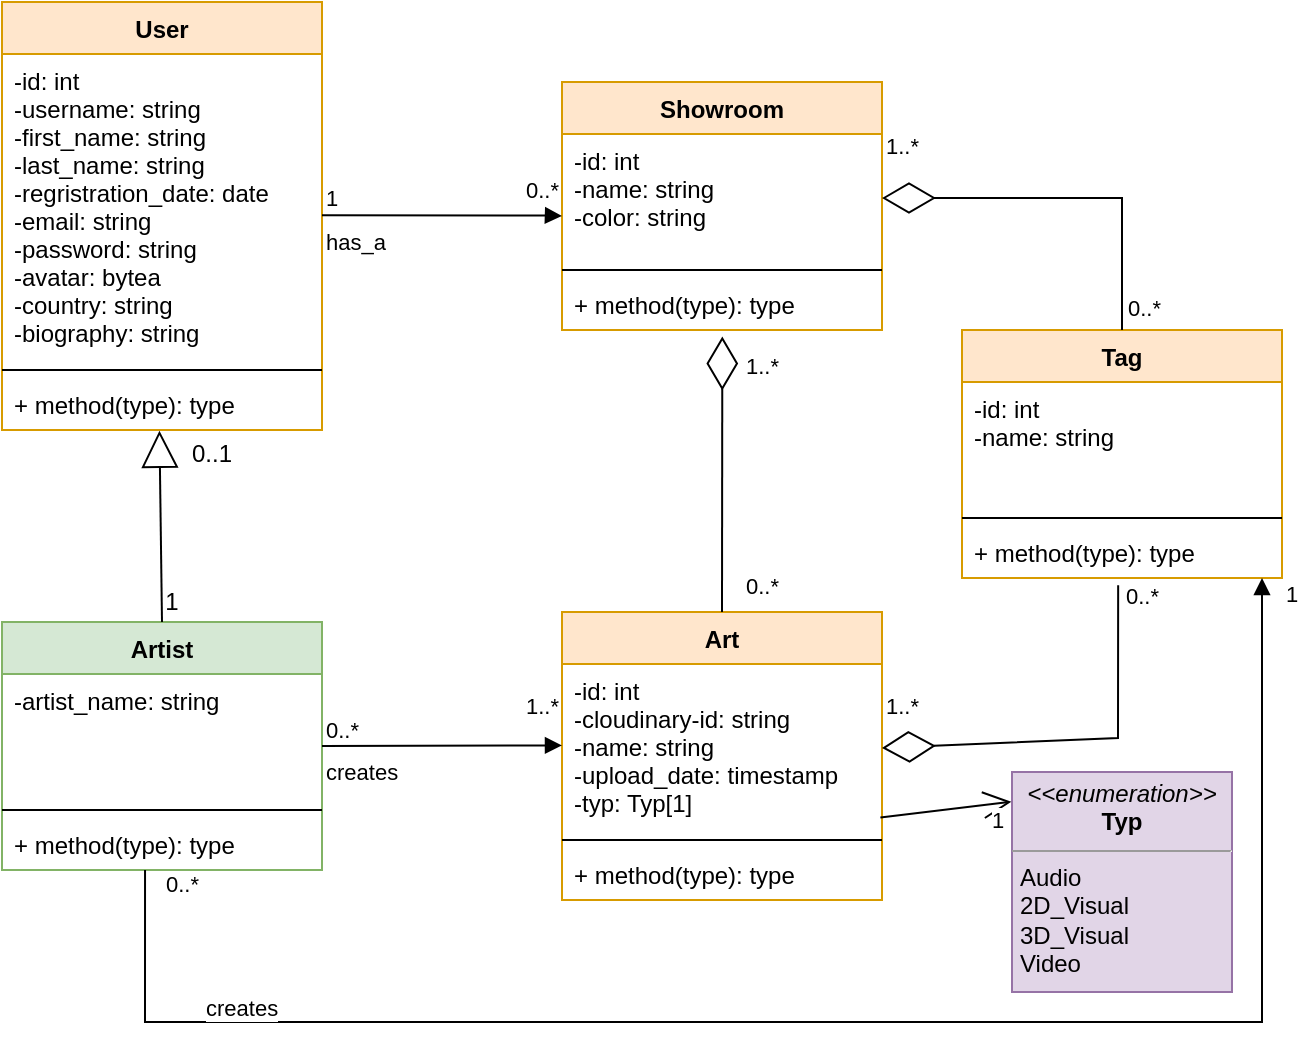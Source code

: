 <mxfile version="15.8.5" type="device"><diagram id="lXlhnuPaVK8OzuQIuYaO" name="Page-1"><mxGraphModel dx="1102" dy="620" grid="1" gridSize="10" guides="1" tooltips="1" connect="1" arrows="1" fold="1" page="1" pageScale="1" pageWidth="827" pageHeight="1169" math="0" shadow="0"><root><mxCell id="0"/><mxCell id="1" parent="0"/><mxCell id="ckCnOFgn9SmFcDW9T2eo-1" value="Art" style="swimlane;fontStyle=1;align=center;verticalAlign=top;childLayout=stackLayout;horizontal=1;startSize=26;horizontalStack=0;resizeParent=1;resizeParentMax=0;resizeLast=0;collapsible=1;marginBottom=0;fillColor=#ffe6cc;strokeColor=#d79b00;" parent="1" vertex="1"><mxGeometry x="430" y="505" width="160" height="144" as="geometry"/></mxCell><mxCell id="ckCnOFgn9SmFcDW9T2eo-2" value="-id: int&#10;-cloudinary-id: string&#10;-name: string&#10;-upload_date: timestamp&#10;-typ: Typ[1]" style="text;strokeColor=none;fillColor=none;align=left;verticalAlign=top;spacingLeft=4;spacingRight=4;overflow=hidden;rotatable=0;points=[[0,0.5],[1,0.5]];portConstraint=eastwest;" parent="ckCnOFgn9SmFcDW9T2eo-1" vertex="1"><mxGeometry y="26" width="160" height="84" as="geometry"/></mxCell><mxCell id="ckCnOFgn9SmFcDW9T2eo-3" value="" style="line;strokeWidth=1;fillColor=none;align=left;verticalAlign=middle;spacingTop=-1;spacingLeft=3;spacingRight=3;rotatable=0;labelPosition=right;points=[];portConstraint=eastwest;" parent="ckCnOFgn9SmFcDW9T2eo-1" vertex="1"><mxGeometry y="110" width="160" height="8" as="geometry"/></mxCell><mxCell id="ckCnOFgn9SmFcDW9T2eo-4" value="+ method(type): type" style="text;strokeColor=none;fillColor=none;align=left;verticalAlign=top;spacingLeft=4;spacingRight=4;overflow=hidden;rotatable=0;points=[[0,0.5],[1,0.5]];portConstraint=eastwest;" parent="ckCnOFgn9SmFcDW9T2eo-1" vertex="1"><mxGeometry y="118" width="160" height="26" as="geometry"/></mxCell><mxCell id="ckCnOFgn9SmFcDW9T2eo-9" value="Showroom" style="swimlane;fontStyle=1;align=center;verticalAlign=top;childLayout=stackLayout;horizontal=1;startSize=26;horizontalStack=0;resizeParent=1;resizeParentMax=0;resizeLast=0;collapsible=1;marginBottom=0;fillColor=#ffe6cc;strokeColor=#d79b00;" parent="1" vertex="1"><mxGeometry x="430" y="240" width="160" height="124" as="geometry"/></mxCell><mxCell id="ckCnOFgn9SmFcDW9T2eo-10" value="-id: int&#10;-name: string&#10;-color: string" style="text;strokeColor=none;fillColor=none;align=left;verticalAlign=top;spacingLeft=4;spacingRight=4;overflow=hidden;rotatable=0;points=[[0,0.5],[1,0.5]];portConstraint=eastwest;" parent="ckCnOFgn9SmFcDW9T2eo-9" vertex="1"><mxGeometry y="26" width="160" height="64" as="geometry"/></mxCell><mxCell id="ckCnOFgn9SmFcDW9T2eo-11" value="" style="line;strokeWidth=1;fillColor=none;align=left;verticalAlign=middle;spacingTop=-1;spacingLeft=3;spacingRight=3;rotatable=0;labelPosition=right;points=[];portConstraint=eastwest;" parent="ckCnOFgn9SmFcDW9T2eo-9" vertex="1"><mxGeometry y="90" width="160" height="8" as="geometry"/></mxCell><mxCell id="ckCnOFgn9SmFcDW9T2eo-12" value="+ method(type): type" style="text;strokeColor=none;fillColor=none;align=left;verticalAlign=top;spacingLeft=4;spacingRight=4;overflow=hidden;rotatable=0;points=[[0,0.5],[1,0.5]];portConstraint=eastwest;" parent="ckCnOFgn9SmFcDW9T2eo-9" vertex="1"><mxGeometry y="98" width="160" height="26" as="geometry"/></mxCell><mxCell id="ckCnOFgn9SmFcDW9T2eo-13" value="Tag" style="swimlane;fontStyle=1;align=center;verticalAlign=top;childLayout=stackLayout;horizontal=1;startSize=26;horizontalStack=0;resizeParent=1;resizeParentMax=0;resizeLast=0;collapsible=1;marginBottom=0;fillColor=#ffe6cc;strokeColor=#d79b00;" parent="1" vertex="1"><mxGeometry x="630" y="364" width="160" height="124" as="geometry"/></mxCell><mxCell id="ckCnOFgn9SmFcDW9T2eo-14" value="-id: int&#10;-name: string&#10;" style="text;strokeColor=none;fillColor=none;align=left;verticalAlign=top;spacingLeft=4;spacingRight=4;overflow=hidden;rotatable=0;points=[[0,0.5],[1,0.5]];portConstraint=eastwest;" parent="ckCnOFgn9SmFcDW9T2eo-13" vertex="1"><mxGeometry y="26" width="160" height="64" as="geometry"/></mxCell><mxCell id="ckCnOFgn9SmFcDW9T2eo-15" value="" style="line;strokeWidth=1;fillColor=none;align=left;verticalAlign=middle;spacingTop=-1;spacingLeft=3;spacingRight=3;rotatable=0;labelPosition=right;points=[];portConstraint=eastwest;" parent="ckCnOFgn9SmFcDW9T2eo-13" vertex="1"><mxGeometry y="90" width="160" height="8" as="geometry"/></mxCell><mxCell id="ckCnOFgn9SmFcDW9T2eo-16" value="+ method(type): type" style="text;strokeColor=none;fillColor=none;align=left;verticalAlign=top;spacingLeft=4;spacingRight=4;overflow=hidden;rotatable=0;points=[[0,0.5],[1,0.5]];portConstraint=eastwest;" parent="ckCnOFgn9SmFcDW9T2eo-13" vertex="1"><mxGeometry y="98" width="160" height="26" as="geometry"/></mxCell><mxCell id="ckCnOFgn9SmFcDW9T2eo-17" value="Artist" style="swimlane;fontStyle=1;align=center;verticalAlign=top;childLayout=stackLayout;horizontal=1;startSize=26;horizontalStack=0;resizeParent=1;resizeParentMax=0;resizeLast=0;collapsible=1;marginBottom=0;fillColor=#d5e8d4;strokeColor=#82b366;" parent="1" vertex="1"><mxGeometry x="150" y="510" width="160" height="124" as="geometry"/></mxCell><mxCell id="ckCnOFgn9SmFcDW9T2eo-18" value="-artist_name: string" style="text;strokeColor=none;fillColor=none;align=left;verticalAlign=top;spacingLeft=4;spacingRight=4;overflow=hidden;rotatable=0;points=[[0,0.5],[1,0.5]];portConstraint=eastwest;" parent="ckCnOFgn9SmFcDW9T2eo-17" vertex="1"><mxGeometry y="26" width="160" height="64" as="geometry"/></mxCell><mxCell id="ckCnOFgn9SmFcDW9T2eo-19" value="" style="line;strokeWidth=1;fillColor=none;align=left;verticalAlign=middle;spacingTop=-1;spacingLeft=3;spacingRight=3;rotatable=0;labelPosition=right;points=[];portConstraint=eastwest;" parent="ckCnOFgn9SmFcDW9T2eo-17" vertex="1"><mxGeometry y="90" width="160" height="8" as="geometry"/></mxCell><mxCell id="ckCnOFgn9SmFcDW9T2eo-20" value="+ method(type): type" style="text;strokeColor=none;fillColor=none;align=left;verticalAlign=top;spacingLeft=4;spacingRight=4;overflow=hidden;rotatable=0;points=[[0,0.5],[1,0.5]];portConstraint=eastwest;" parent="ckCnOFgn9SmFcDW9T2eo-17" vertex="1"><mxGeometry y="98" width="160" height="26" as="geometry"/></mxCell><mxCell id="ckCnOFgn9SmFcDW9T2eo-21" value="User" style="swimlane;fontStyle=1;align=center;verticalAlign=top;childLayout=stackLayout;horizontal=1;startSize=26;horizontalStack=0;resizeParent=1;resizeParentMax=0;resizeLast=0;collapsible=1;marginBottom=0;fillColor=#ffe6cc;strokeColor=#d79b00;" parent="1" vertex="1"><mxGeometry x="150" y="200" width="160" height="214" as="geometry"/></mxCell><mxCell id="ckCnOFgn9SmFcDW9T2eo-22" value="-id: int&#10;-username: string&#10;-first_name: string&#10;-last_name: string&#10;-regristration_date: date&#10;-email: string&#10;-password: string&#10;-avatar: bytea&#10;-country: string&#10;-biography: string&#10;" style="text;align=left;verticalAlign=top;spacingLeft=4;spacingRight=4;overflow=hidden;rotatable=0;points=[[0,0.5],[1,0.5]];portConstraint=eastwest;" parent="ckCnOFgn9SmFcDW9T2eo-21" vertex="1"><mxGeometry y="26" width="160" height="154" as="geometry"/></mxCell><mxCell id="ckCnOFgn9SmFcDW9T2eo-23" value="" style="line;strokeWidth=1;fillColor=none;align=left;verticalAlign=middle;spacingTop=-1;spacingLeft=3;spacingRight=3;rotatable=0;labelPosition=right;points=[];portConstraint=eastwest;" parent="ckCnOFgn9SmFcDW9T2eo-21" vertex="1"><mxGeometry y="180" width="160" height="8" as="geometry"/></mxCell><mxCell id="ckCnOFgn9SmFcDW9T2eo-24" value="+ method(type): type" style="text;strokeColor=none;fillColor=none;align=left;verticalAlign=top;spacingLeft=4;spacingRight=4;overflow=hidden;rotatable=0;points=[[0,0.5],[1,0.5]];portConstraint=eastwest;" parent="ckCnOFgn9SmFcDW9T2eo-21" vertex="1"><mxGeometry y="188" width="160" height="26" as="geometry"/></mxCell><mxCell id="ckCnOFgn9SmFcDW9T2eo-29" value="" style="endArrow=block;endSize=16;endFill=0;html=1;rounded=0;fontColor=#000000;exitX=0.5;exitY=0;exitDx=0;exitDy=0;entryX=0.492;entryY=1.013;entryDx=0;entryDy=0;entryPerimeter=0;" parent="1" source="ckCnOFgn9SmFcDW9T2eo-17" target="ckCnOFgn9SmFcDW9T2eo-24" edge="1"><mxGeometry width="160" relative="1" as="geometry"><mxPoint x="560" y="400" as="sourcePoint"/><mxPoint x="550" y="310" as="targetPoint"/></mxGeometry></mxCell><mxCell id="ckCnOFgn9SmFcDW9T2eo-42" value="" style="endArrow=diamondThin;endFill=0;endSize=24;html=1;rounded=0;fontColor=#000000;exitX=0.488;exitY=1.141;exitDx=0;exitDy=0;exitPerimeter=0;entryX=1;entryY=0.5;entryDx=0;entryDy=0;" parent="1" source="ckCnOFgn9SmFcDW9T2eo-16" target="ckCnOFgn9SmFcDW9T2eo-2" edge="1"><mxGeometry width="160" relative="1" as="geometry"><mxPoint x="700" y="571.17" as="sourcePoint"/><mxPoint x="860" y="571.17" as="targetPoint"/><Array as="points"><mxPoint x="708" y="568"/></Array></mxGeometry></mxCell><mxCell id="ckCnOFgn9SmFcDW9T2eo-43" value="" style="endArrow=diamondThin;endFill=0;endSize=24;html=1;rounded=0;fontColor=#000000;exitX=0.5;exitY=0;exitDx=0;exitDy=0;entryX=1;entryY=0.5;entryDx=0;entryDy=0;" parent="1" source="ckCnOFgn9SmFcDW9T2eo-13" target="ckCnOFgn9SmFcDW9T2eo-10" edge="1"><mxGeometry width="160" relative="1" as="geometry"><mxPoint x="690" y="301.17" as="sourcePoint"/><mxPoint x="850" y="301.17" as="targetPoint"/><Array as="points"><mxPoint x="710" y="298"/></Array></mxGeometry></mxCell><mxCell id="ckCnOFgn9SmFcDW9T2eo-47" value="" style="endArrow=diamondThin;endFill=0;endSize=24;html=1;rounded=0;fontColor=#000000;exitX=0.5;exitY=0;exitDx=0;exitDy=0;entryX=0.501;entryY=1.126;entryDx=0;entryDy=0;entryPerimeter=0;" parent="1" source="ckCnOFgn9SmFcDW9T2eo-1" target="ckCnOFgn9SmFcDW9T2eo-12" edge="1"><mxGeometry width="160" relative="1" as="geometry"><mxPoint x="510" y="500" as="sourcePoint"/><mxPoint x="480" y="410" as="targetPoint"/></mxGeometry></mxCell><mxCell id="ckCnOFgn9SmFcDW9T2eo-52" value="1" style="text;html=1;strokeColor=none;fillColor=none;align=center;verticalAlign=middle;whiteSpace=wrap;rounded=0;fontColor=#000000;" parent="1" vertex="1"><mxGeometry x="220" y="490" width="30" height="20" as="geometry"/></mxCell><mxCell id="ckCnOFgn9SmFcDW9T2eo-56" value="0..1" style="text;html=1;strokeColor=none;fillColor=none;align=center;verticalAlign=middle;whiteSpace=wrap;rounded=0;fontColor=#000000;" parent="1" vertex="1"><mxGeometry x="240" y="416" width="30" height="20" as="geometry"/></mxCell><mxCell id="ckCnOFgn9SmFcDW9T2eo-63" value="creates" style="endArrow=block;endFill=1;html=1;edgeStyle=orthogonalEdgeStyle;align=left;verticalAlign=top;rounded=0;fontColor=#000000;" parent="1" edge="1"><mxGeometry x="-1" relative="1" as="geometry"><mxPoint x="310" y="572" as="sourcePoint"/><mxPoint x="430" y="571.66" as="targetPoint"/><Array as="points"><mxPoint x="430" y="572"/></Array><mxPoint as="offset"/></mxGeometry></mxCell><mxCell id="ckCnOFgn9SmFcDW9T2eo-64" value="0..*" style="edgeLabel;resizable=0;html=1;align=left;verticalAlign=bottom;fontColor=#000000;" parent="ckCnOFgn9SmFcDW9T2eo-63" connectable="0" vertex="1"><mxGeometry x="-1" relative="1" as="geometry"/></mxCell><mxCell id="ckCnOFgn9SmFcDW9T2eo-65" value="has_a" style="endArrow=block;endFill=1;html=1;edgeStyle=orthogonalEdgeStyle;align=left;verticalAlign=top;rounded=0;fontColor=#000000;" parent="1" edge="1"><mxGeometry x="-1" relative="1" as="geometry"><mxPoint x="310" y="306.66" as="sourcePoint"/><mxPoint x="430" y="307" as="targetPoint"/><Array as="points"><mxPoint x="420" y="306.66"/><mxPoint x="420" y="306.66"/></Array></mxGeometry></mxCell><mxCell id="ckCnOFgn9SmFcDW9T2eo-66" value="1" style="edgeLabel;resizable=0;html=1;align=left;verticalAlign=bottom;fontColor=#000000;" parent="ckCnOFgn9SmFcDW9T2eo-65" connectable="0" vertex="1"><mxGeometry x="-1" relative="1" as="geometry"/></mxCell><mxCell id="ckCnOFgn9SmFcDW9T2eo-68" value="1..*" style="edgeLabel;resizable=0;html=1;align=left;verticalAlign=bottom;fontColor=#000000;" parent="1" connectable="0" vertex="1"><mxGeometry x="410" y="560" as="geometry"/></mxCell><mxCell id="ckCnOFgn9SmFcDW9T2eo-69" value="1..*" style="edgeLabel;resizable=0;html=1;align=left;verticalAlign=bottom;fontColor=#000000;" parent="1" connectable="0" vertex="1"><mxGeometry x="590" y="560" as="geometry"/></mxCell><mxCell id="ckCnOFgn9SmFcDW9T2eo-70" value="0..*" style="edgeLabel;resizable=0;html=1;align=left;verticalAlign=bottom;fontColor=#000000;" parent="1" connectable="0" vertex="1"><mxGeometry x="710" y="505" as="geometry"/></mxCell><mxCell id="ckCnOFgn9SmFcDW9T2eo-72" value="creates" style="endArrow=block;endFill=1;html=1;edgeStyle=orthogonalEdgeStyle;align=left;verticalAlign=top;rounded=0;fontColor=#000000;exitX=0.447;exitY=0.998;exitDx=0;exitDy=0;exitPerimeter=0;" parent="1" source="ckCnOFgn9SmFcDW9T2eo-20" target="ckCnOFgn9SmFcDW9T2eo-16" edge="1"><mxGeometry x="-0.756" y="20" relative="1" as="geometry"><mxPoint x="230" y="720" as="sourcePoint"/><mxPoint x="780" y="500" as="targetPoint"/><Array as="points"><mxPoint x="222" y="710"/><mxPoint x="780" y="710"/></Array><mxPoint as="offset"/></mxGeometry></mxCell><mxCell id="ckCnOFgn9SmFcDW9T2eo-73" value="0..*" style="edgeLabel;resizable=0;html=1;align=left;verticalAlign=bottom;fontColor=#000000;" parent="ckCnOFgn9SmFcDW9T2eo-72" connectable="0" vertex="1"><mxGeometry x="-1" relative="1" as="geometry"><mxPoint x="8" y="16" as="offset"/></mxGeometry></mxCell><mxCell id="ckCnOFgn9SmFcDW9T2eo-74" value="1" style="edgeLabel;resizable=0;html=1;align=left;verticalAlign=bottom;fontColor=#000000;" parent="1" connectable="0" vertex="1"><mxGeometry x="790" y="504.998" as="geometry"/></mxCell><mxCell id="ckCnOFgn9SmFcDW9T2eo-75" value="0..*" style="edgeLabel;resizable=0;html=1;align=left;verticalAlign=bottom;fontColor=#000000;" parent="1" connectable="0" vertex="1"><mxGeometry x="720" y="510" as="geometry"><mxPoint x="-9" y="-149" as="offset"/></mxGeometry></mxCell><mxCell id="ckCnOFgn9SmFcDW9T2eo-77" value="1..*" style="edgeLabel;resizable=0;html=1;align=left;verticalAlign=bottom;fontColor=#000000;" parent="1" connectable="0" vertex="1"><mxGeometry x="590" y="280" as="geometry"/></mxCell><mxCell id="ckCnOFgn9SmFcDW9T2eo-78" value="0..*" style="edgeLabel;resizable=0;html=1;align=left;verticalAlign=bottom;fontColor=#000000;" parent="1" connectable="0" vertex="1"><mxGeometry x="520" y="500" as="geometry"/></mxCell><mxCell id="ckCnOFgn9SmFcDW9T2eo-79" value="1..*" style="edgeLabel;resizable=0;html=1;align=left;verticalAlign=bottom;fontColor=#000000;" parent="1" connectable="0" vertex="1"><mxGeometry x="520" y="390" as="geometry"/></mxCell><mxCell id="ckCnOFgn9SmFcDW9T2eo-80" value="0..*" style="edgeLabel;resizable=0;html=1;align=left;verticalAlign=bottom;fontColor=#000000;" parent="1" connectable="0" vertex="1"><mxGeometry x="410" y="302" as="geometry"/></mxCell><mxCell id="ckCnOFgn9SmFcDW9T2eo-92" value="&lt;p style=&quot;margin: 0px ; margin-top: 4px ; text-align: center&quot;&gt;&lt;i&gt;&amp;lt;&amp;lt;enumeration&amp;gt;&amp;gt;&lt;/i&gt;&lt;br&gt;&lt;b&gt;Typ&lt;/b&gt;&lt;/p&gt;&lt;hr size=&quot;1&quot;&gt;&lt;p style=&quot;margin: 0px ; margin-left: 4px&quot;&gt;Audio&lt;/p&gt;&lt;p style=&quot;margin: 0px ; margin-left: 4px&quot;&gt;2D_Visual&lt;/p&gt;&lt;p style=&quot;margin: 0px ; margin-left: 4px&quot;&gt;3D_Visual&lt;/p&gt;&lt;p style=&quot;margin: 0px ; margin-left: 4px&quot;&gt;Video&lt;/p&gt;&lt;p style=&quot;margin: 0px ; margin-left: 4px&quot;&gt;&lt;br&gt;&lt;/p&gt;&lt;p style=&quot;margin: 0px ; margin-left: 4px&quot;&gt;&lt;br&gt;&lt;/p&gt;&lt;p style=&quot;margin: 0px ; margin-left: 4px&quot;&gt;&lt;br&gt;&lt;/p&gt;" style="verticalAlign=top;align=left;overflow=fill;fontSize=12;fontFamily=Helvetica;html=1;fillColor=#e1d5e7;strokeColor=#9673a6;" parent="1" vertex="1"><mxGeometry x="655" y="585" width="110" height="110" as="geometry"/></mxCell><mxCell id="ckCnOFgn9SmFcDW9T2eo-93" value="" style="endArrow=open;endFill=1;endSize=12;html=1;rounded=0;fontColor=#000000;entryX=-0.003;entryY=0.135;entryDx=0;entryDy=0;exitX=0.995;exitY=0.914;exitDx=0;exitDy=0;exitPerimeter=0;entryPerimeter=0;" parent="1" source="ckCnOFgn9SmFcDW9T2eo-2" target="ckCnOFgn9SmFcDW9T2eo-92" edge="1"><mxGeometry width="160" relative="1" as="geometry"><mxPoint x="483" y="643" as="sourcePoint"/><mxPoint x="480" y="760" as="targetPoint"/></mxGeometry></mxCell><mxCell id="ckCnOFgn9SmFcDW9T2eo-94" value="1" style="edgeLabel;resizable=0;html=1;align=left;verticalAlign=bottom;fontColor=#000000;" parent="1" connectable="0" vertex="1"><mxGeometry x="360" y="519.998" as="geometry"><mxPoint x="283" y="98" as="offset"/></mxGeometry></mxCell></root></mxGraphModel></diagram></mxfile>